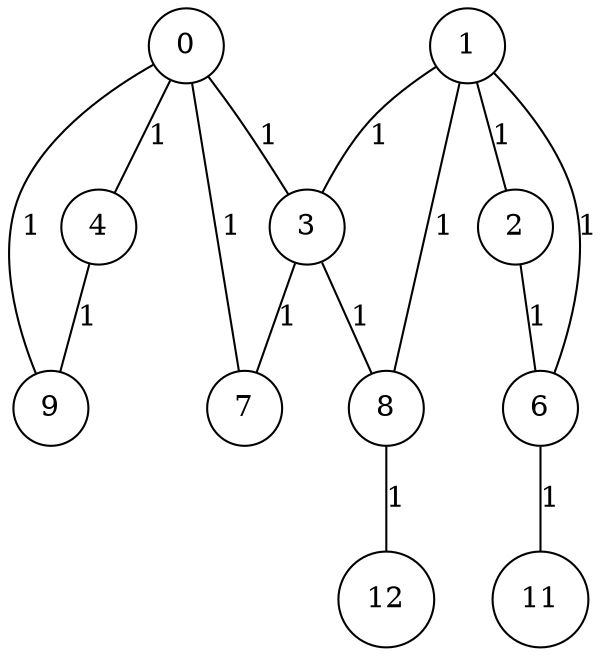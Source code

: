 graph qubit_interaction_graph {
    node [shape=circle];
    0 -- 3 [label=1];
    0 -- 7 [label=1];
    0 -- 4 [label=1];
    0 -- 9 [label=1];
    1 -- 2 [label=1];
    1 -- 6 [label=1];
    1 -- 3 [label=1];
    1 -- 8 [label=1];
    2 -- 6 [label=1];
    3 -- 7 [label=1];
    3 -- 8 [label=1];
    4 -- 9 [label=1];
    6 -- 11 [label=1];
    8 -- 12 [label=1];
}